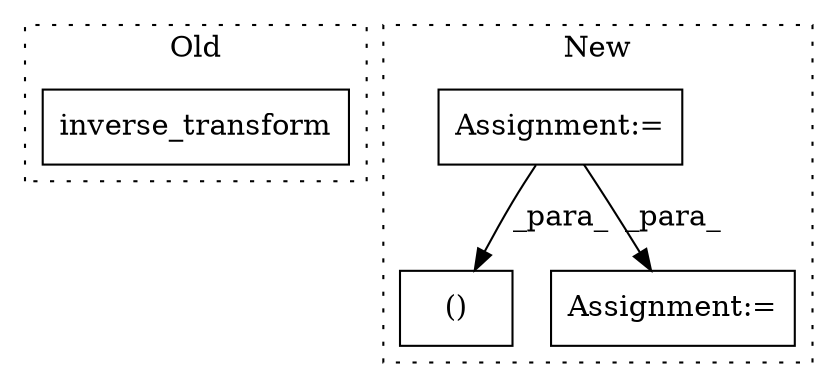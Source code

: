 digraph G {
subgraph cluster0 {
1 [label="inverse_transform" a="32" s="665,694" l="18,1" shape="box"];
label = "Old";
style="dotted";
}
subgraph cluster1 {
2 [label="()" a="106" s="743" l="32" shape="box"];
3 [label="Assignment:=" a="7" s="576" l="9" shape="box"];
4 [label="Assignment:=" a="7" s="959,1041" l="53,2" shape="box"];
label = "New";
style="dotted";
}
3 -> 4 [label="_para_"];
3 -> 2 [label="_para_"];
}